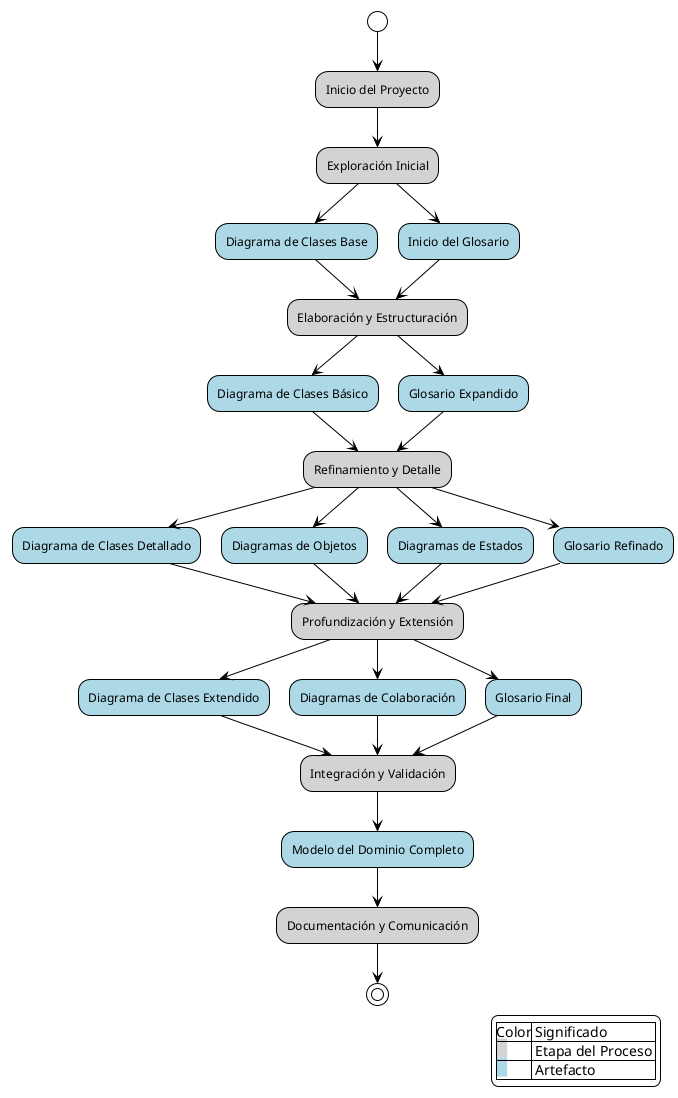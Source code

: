 @startuml
!theme plain
skinparam backgroundColor transparent

skinparam activityBackgroundColor<<Etapa>> LightGray
skinparam activityBackgroundColor<<Artefacto>> LightBlue

(*) --> "Inicio del Proyecto" <<Etapa>>
--> "Exploración Inicial" <<Etapa>>
--> "Diagrama de Clases Base" <<Artefacto>>
--> "Elaboración y Estructuración" <<Etapa>>

"Exploración Inicial" --> "Inicio del Glosario" <<Artefacto>>
"Inicio del Glosario" --> "Elaboración y Estructuración"

"Elaboración y Estructuración" --> "Diagrama de Clases Básico" <<Artefacto>>
"Elaboración y Estructuración" --> "Glosario Expandido" <<Artefacto>>

"Diagrama de Clases Básico" --> "Refinamiento y Detalle" <<Etapa>>
"Glosario Expandido" --> "Refinamiento y Detalle"

"Refinamiento y Detalle" --> "Diagrama de Clases Detallado" <<Artefacto>>
"Refinamiento y Detalle" --> "Diagramas de Objetos" <<Artefacto>>
"Refinamiento y Detalle" --> "Diagramas de Estados" <<Artefacto>>
"Refinamiento y Detalle" --> "Glosario Refinado" <<Artefacto>>

"Diagrama de Clases Detallado" --> "Profundización y Extensión" <<Etapa>>
"Diagramas de Objetos" --> "Profundización y Extensión"
"Diagramas de Estados" --> "Profundización y Extensión"
"Glosario Refinado" --> "Profundización y Extensión"

"Profundización y Extensión" --> "Diagrama de Clases Extendido" <<Artefacto>>
"Profundización y Extensión" --> "Diagramas de Colaboración" <<Artefacto>>
"Profundización y Extensión" --> "Glosario Final" <<Artefacto>>

"Diagrama de Clases Extendido" --> "Integración y Validación" <<Etapa>>
"Diagramas de Colaboración" --> "Integración y Validación"
"Glosario Final" --> "Integración y Validación"

"Integración y Validación" --> "Modelo del Dominio Completo" <<Artefacto>>
--> "Documentación y Comunicación" <<Etapa>>
--> (*)

legend right
  |Color| Significado |
  |<back:LightGray>   </back>| Etapa del Proceso |
  |<back:LightBlue>   </back>| Artefacto |
endlegend

@enduml